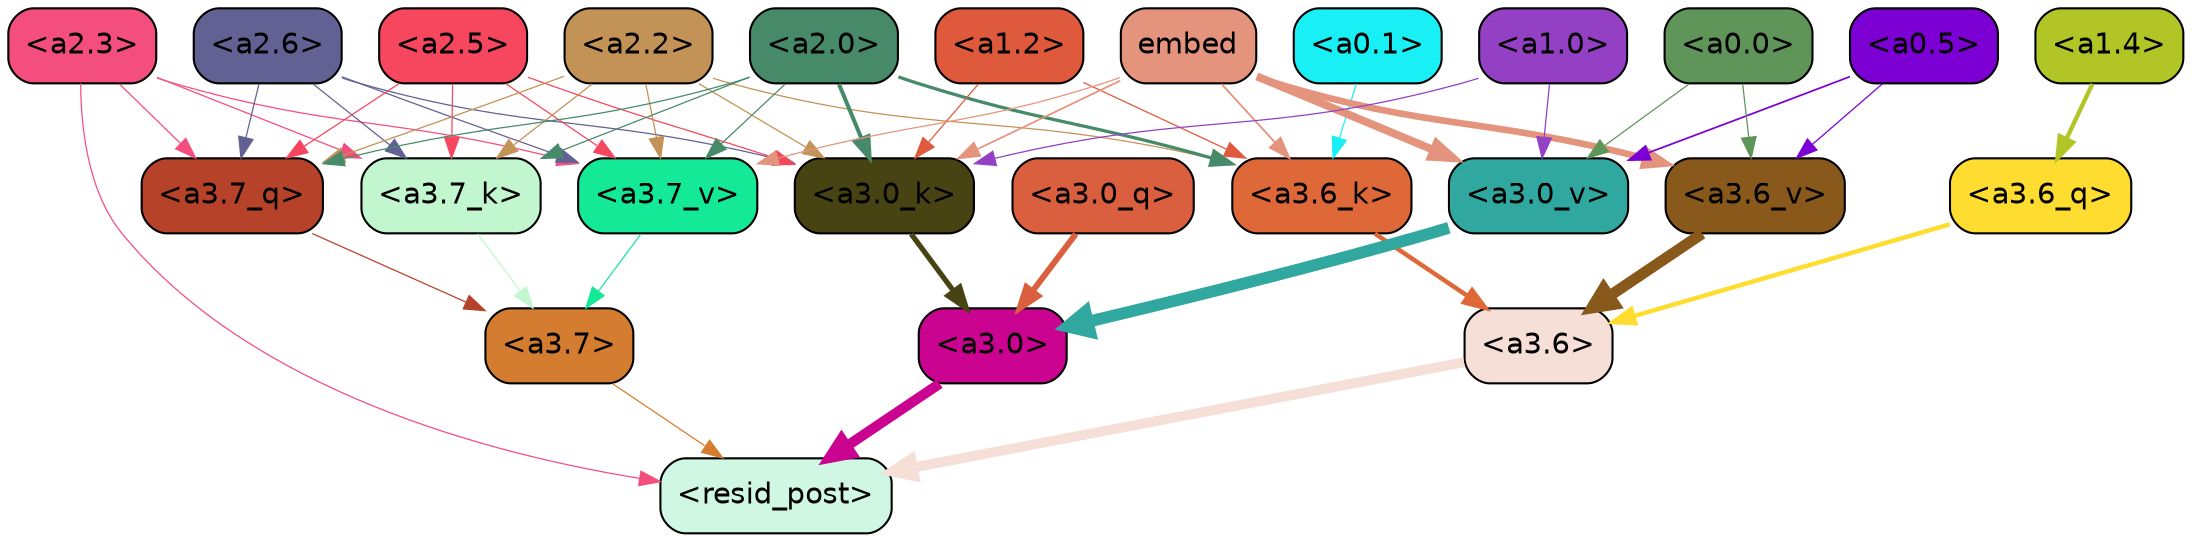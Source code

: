 strict digraph "" {
	graph [bgcolor=transparent,
		layout=dot,
		overlap=false,
		splines=true
	];
	"<a3.7>"	[color=black,
		fillcolor="#d47d30",
		fontname=Helvetica,
		shape=box,
		style="filled, rounded"];
	"<resid_post>"	[color=black,
		fillcolor="#cff7e3",
		fontname=Helvetica,
		shape=box,
		style="filled, rounded"];
	"<a3.7>" -> "<resid_post>"	[color="#d47d30",
		penwidth=0.6];
	"<a3.6>"	[color=black,
		fillcolor="#f5dfd7",
		fontname=Helvetica,
		shape=box,
		style="filled, rounded"];
	"<a3.6>" -> "<resid_post>"	[color="#f5dfd7",
		penwidth=4.751592040061951];
	"<a3.0>"	[color=black,
		fillcolor="#ca0490",
		fontname=Helvetica,
		shape=box,
		style="filled, rounded"];
	"<a3.0>" -> "<resid_post>"	[color="#ca0490",
		penwidth=4.904066681861877];
	"<a2.3>"	[color=black,
		fillcolor="#f44e7e",
		fontname=Helvetica,
		shape=box,
		style="filled, rounded"];
	"<a2.3>" -> "<resid_post>"	[color="#f44e7e",
		penwidth=0.6];
	"<a3.7_q>"	[color=black,
		fillcolor="#b64229",
		fontname=Helvetica,
		shape=box,
		style="filled, rounded"];
	"<a2.3>" -> "<a3.7_q>"	[color="#f44e7e",
		penwidth=0.6];
	"<a3.7_k>"	[color=black,
		fillcolor="#c2f6cf",
		fontname=Helvetica,
		shape=box,
		style="filled, rounded"];
	"<a2.3>" -> "<a3.7_k>"	[color="#f44e7e",
		penwidth=0.6069068089127541];
	"<a3.7_v>"	[color=black,
		fillcolor="#14e998",
		fontname=Helvetica,
		shape=box,
		style="filled, rounded"];
	"<a2.3>" -> "<a3.7_v>"	[color="#f44e7e",
		penwidth=0.6];
	"<a3.7_q>" -> "<a3.7>"	[color="#b64229",
		penwidth=0.6];
	"<a3.6_q>"	[color=black,
		fillcolor="#ffdd30",
		fontname=Helvetica,
		shape=box,
		style="filled, rounded"];
	"<a3.6_q>" -> "<a3.6>"	[color="#ffdd30",
		penwidth=2.160832464694977];
	"<a3.0_q>"	[color=black,
		fillcolor="#da5f3e",
		fontname=Helvetica,
		shape=box,
		style="filled, rounded"];
	"<a3.0_q>" -> "<a3.0>"	[color="#da5f3e",
		penwidth=2.870753765106201];
	"<a3.7_k>" -> "<a3.7>"	[color="#c2f6cf",
		penwidth=0.6];
	"<a3.6_k>"	[color=black,
		fillcolor="#df6838",
		fontname=Helvetica,
		shape=box,
		style="filled, rounded"];
	"<a3.6_k>" -> "<a3.6>"	[color="#df6838",
		penwidth=2.13908451795578];
	"<a3.0_k>"	[color=black,
		fillcolor="#484312",
		fontname=Helvetica,
		shape=box,
		style="filled, rounded"];
	"<a3.0_k>" -> "<a3.0>"	[color="#484312",
		penwidth=2.520303964614868];
	"<a3.7_v>" -> "<a3.7>"	[color="#14e998",
		penwidth=0.6];
	"<a3.6_v>"	[color=black,
		fillcolor="#88591a",
		fontname=Helvetica,
		shape=box,
		style="filled, rounded"];
	"<a3.6_v>" -> "<a3.6>"	[color="#88591a",
		penwidth=5.297133803367615];
	"<a3.0_v>"	[color=black,
		fillcolor="#31a89f",
		fontname=Helvetica,
		shape=box,
		style="filled, rounded"];
	"<a3.0_v>" -> "<a3.0>"	[color="#31a89f",
		penwidth=5.680712580680847];
	"<a2.6>"	[color=black,
		fillcolor="#626193",
		fontname=Helvetica,
		shape=box,
		style="filled, rounded"];
	"<a2.6>" -> "<a3.7_q>"	[color="#626193",
		penwidth=0.6];
	"<a2.6>" -> "<a3.7_k>"	[color="#626193",
		penwidth=0.6];
	"<a2.6>" -> "<a3.0_k>"	[color="#626193",
		penwidth=0.6];
	"<a2.6>" -> "<a3.7_v>"	[color="#626193",
		penwidth=0.6];
	"<a2.5>"	[color=black,
		fillcolor="#f7475e",
		fontname=Helvetica,
		shape=box,
		style="filled, rounded"];
	"<a2.5>" -> "<a3.7_q>"	[color="#f7475e",
		penwidth=0.6];
	"<a2.5>" -> "<a3.7_k>"	[color="#f7475e",
		penwidth=0.6];
	"<a2.5>" -> "<a3.0_k>"	[color="#f7475e",
		penwidth=0.6];
	"<a2.5>" -> "<a3.7_v>"	[color="#f7475e",
		penwidth=0.6];
	"<a2.2>"	[color=black,
		fillcolor="#c39256",
		fontname=Helvetica,
		shape=box,
		style="filled, rounded"];
	"<a2.2>" -> "<a3.7_q>"	[color="#c39256",
		penwidth=0.6];
	"<a2.2>" -> "<a3.7_k>"	[color="#c39256",
		penwidth=0.6];
	"<a2.2>" -> "<a3.6_k>"	[color="#c39256",
		penwidth=0.6];
	"<a2.2>" -> "<a3.0_k>"	[color="#c39256",
		penwidth=0.6];
	"<a2.2>" -> "<a3.7_v>"	[color="#c39256",
		penwidth=0.6];
	"<a2.0>"	[color=black,
		fillcolor="#478a69",
		fontname=Helvetica,
		shape=box,
		style="filled, rounded"];
	"<a2.0>" -> "<a3.7_q>"	[color="#478a69",
		penwidth=0.6];
	"<a2.0>" -> "<a3.7_k>"	[color="#478a69",
		penwidth=0.6];
	"<a2.0>" -> "<a3.6_k>"	[color="#478a69",
		penwidth=1.564806342124939];
	"<a2.0>" -> "<a3.0_k>"	[color="#478a69",
		penwidth=1.9353990852832794];
	"<a2.0>" -> "<a3.7_v>"	[color="#478a69",
		penwidth=0.6];
	"<a1.4>"	[color=black,
		fillcolor="#b1c626",
		fontname=Helvetica,
		shape=box,
		style="filled, rounded"];
	"<a1.4>" -> "<a3.6_q>"	[color="#b1c626",
		penwidth=2.0727532356977463];
	"<a1.2>"	[color=black,
		fillcolor="#df593c",
		fontname=Helvetica,
		shape=box,
		style="filled, rounded"];
	"<a1.2>" -> "<a3.6_k>"	[color="#df593c",
		penwidth=0.6];
	"<a1.2>" -> "<a3.0_k>"	[color="#df593c",
		penwidth=0.6];
	"<a0.1>"	[color=black,
		fillcolor="#19f0f6",
		fontname=Helvetica,
		shape=box,
		style="filled, rounded"];
	"<a0.1>" -> "<a3.6_k>"	[color="#19f0f6",
		penwidth=0.6];
	embed	[color=black,
		fillcolor="#e4947d",
		fontname=Helvetica,
		shape=box,
		style="filled, rounded"];
	embed -> "<a3.6_k>"	[color="#e4947d",
		penwidth=0.8915999233722687];
	embed -> "<a3.0_k>"	[color="#e4947d",
		penwidth=0.832088902592659];
	embed -> "<a3.7_v>"	[color="#e4947d",
		penwidth=0.6];
	embed -> "<a3.6_v>"	[color="#e4947d",
		penwidth=3.1840110421180725];
	embed -> "<a3.0_v>"	[color="#e4947d",
		penwidth=3.8132747188210487];
	"<a1.0>"	[color=black,
		fillcolor="#9340c5",
		fontname=Helvetica,
		shape=box,
		style="filled, rounded"];
	"<a1.0>" -> "<a3.0_k>"	[color="#9340c5",
		penwidth=0.6];
	"<a1.0>" -> "<a3.0_v>"	[color="#9340c5",
		penwidth=0.6];
	"<a0.5>"	[color=black,
		fillcolor="#7c00d4",
		fontname=Helvetica,
		shape=box,
		style="filled, rounded"];
	"<a0.5>" -> "<a3.6_v>"	[color="#7c00d4",
		penwidth=0.6];
	"<a0.5>" -> "<a3.0_v>"	[color="#7c00d4",
		penwidth=0.8331108838319778];
	"<a0.0>"	[color=black,
		fillcolor="#5f9559",
		fontname=Helvetica,
		shape=box,
		style="filled, rounded"];
	"<a0.0>" -> "<a3.6_v>"	[color="#5f9559",
		penwidth=0.6];
	"<a0.0>" -> "<a3.0_v>"	[color="#5f9559",
		penwidth=0.6];
}
